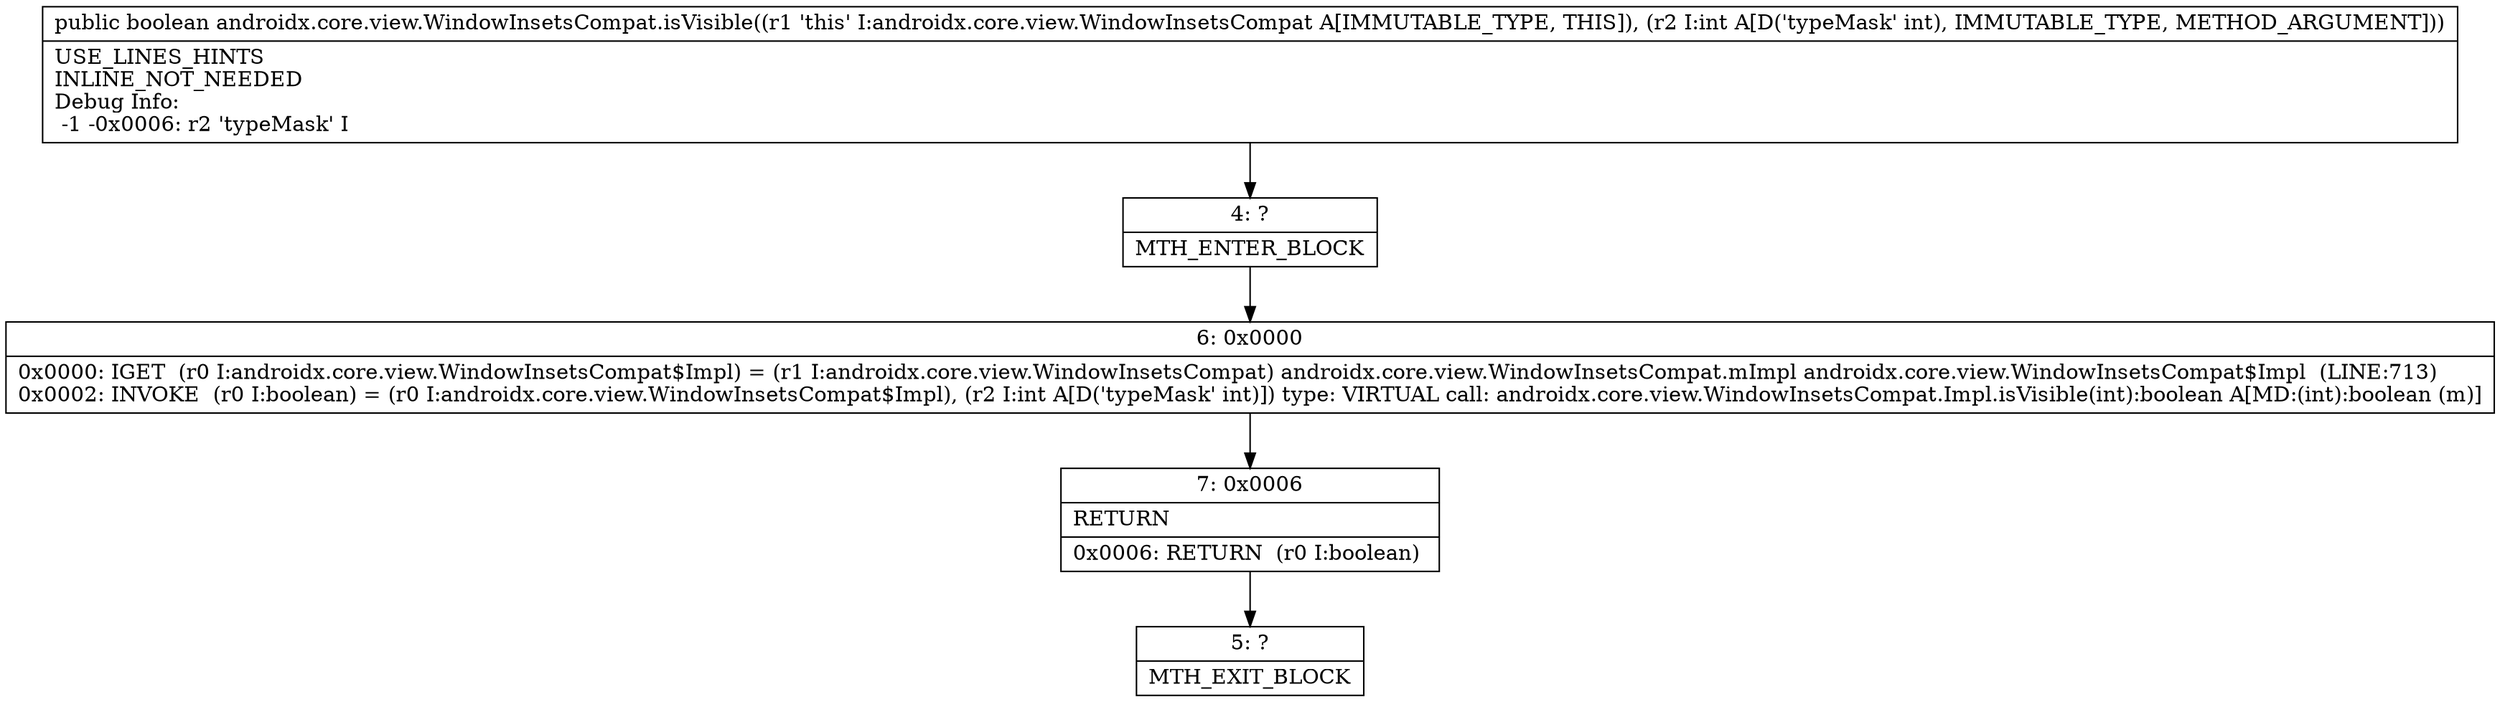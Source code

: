 digraph "CFG forandroidx.core.view.WindowInsetsCompat.isVisible(I)Z" {
Node_4 [shape=record,label="{4\:\ ?|MTH_ENTER_BLOCK\l}"];
Node_6 [shape=record,label="{6\:\ 0x0000|0x0000: IGET  (r0 I:androidx.core.view.WindowInsetsCompat$Impl) = (r1 I:androidx.core.view.WindowInsetsCompat) androidx.core.view.WindowInsetsCompat.mImpl androidx.core.view.WindowInsetsCompat$Impl  (LINE:713)\l0x0002: INVOKE  (r0 I:boolean) = (r0 I:androidx.core.view.WindowInsetsCompat$Impl), (r2 I:int A[D('typeMask' int)]) type: VIRTUAL call: androidx.core.view.WindowInsetsCompat.Impl.isVisible(int):boolean A[MD:(int):boolean (m)]\l}"];
Node_7 [shape=record,label="{7\:\ 0x0006|RETURN\l|0x0006: RETURN  (r0 I:boolean) \l}"];
Node_5 [shape=record,label="{5\:\ ?|MTH_EXIT_BLOCK\l}"];
MethodNode[shape=record,label="{public boolean androidx.core.view.WindowInsetsCompat.isVisible((r1 'this' I:androidx.core.view.WindowInsetsCompat A[IMMUTABLE_TYPE, THIS]), (r2 I:int A[D('typeMask' int), IMMUTABLE_TYPE, METHOD_ARGUMENT]))  | USE_LINES_HINTS\lINLINE_NOT_NEEDED\lDebug Info:\l  \-1 \-0x0006: r2 'typeMask' I\l}"];
MethodNode -> Node_4;Node_4 -> Node_6;
Node_6 -> Node_7;
Node_7 -> Node_5;
}

